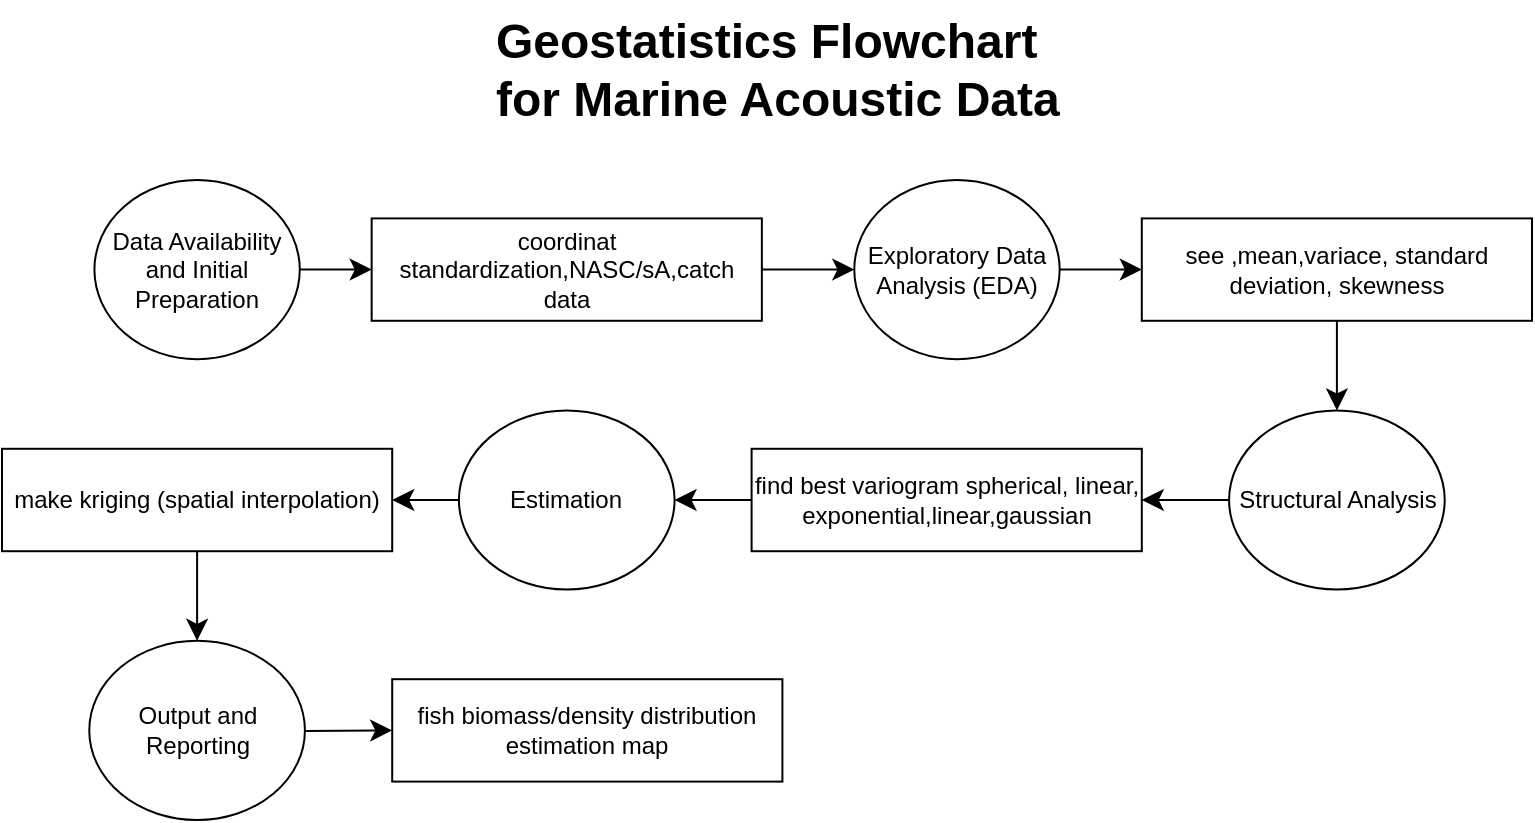 <mxfile version="27.0.6">
  <diagram name="Page-1" id="pyWUfLzprs8-RjYu1XeS">
    <mxGraphModel dx="853" dy="965" grid="1" gridSize="10" guides="1" tooltips="1" connect="1" arrows="1" fold="1" page="1" pageScale="1" pageWidth="850" pageHeight="1100" math="0" shadow="0">
      <root>
        <mxCell id="0" />
        <mxCell id="1" parent="0" />
        <mxCell id="pqe-dq7FHGTc8bpuQqQO-1" value="&lt;h1 style=&quot;margin-top: 0px;&quot;&gt;Geostatistics Flowchart for Marine Acoustic Data&lt;/h1&gt;" style="text;html=1;whiteSpace=wrap;overflow=hidden;rounded=0;" parent="1" vertex="1">
          <mxGeometry x="300" y="10" width="290" height="60" as="geometry" />
        </mxCell>
        <mxCell id="LkquOEXud1LDpQ07gLJA-24" value="" style="group" vertex="1" connectable="0" parent="1">
          <mxGeometry x="55" y="100" width="765" height="320" as="geometry" />
        </mxCell>
        <mxCell id="LkquOEXud1LDpQ07gLJA-17" value="make kriging (spatial interpolation)" style="whiteSpace=wrap;html=1;" vertex="1" parent="LkquOEXud1LDpQ07gLJA-24">
          <mxGeometry y="134.4" width="195.101" height="51.2" as="geometry" />
        </mxCell>
        <mxCell id="LkquOEXud1LDpQ07gLJA-23" value="" style="group" vertex="1" connectable="0" parent="LkquOEXud1LDpQ07gLJA-24">
          <mxGeometry x="43.641" width="721.359" height="320" as="geometry" />
        </mxCell>
        <mxCell id="LkquOEXud1LDpQ07gLJA-3" value="" style="edgeStyle=none;curved=1;rounded=0;orthogonalLoop=1;jettySize=auto;html=1;fontSize=12;startSize=8;endSize=8;" edge="1" parent="LkquOEXud1LDpQ07gLJA-23" source="LkquOEXud1LDpQ07gLJA-1" target="LkquOEXud1LDpQ07gLJA-2">
          <mxGeometry relative="1" as="geometry" />
        </mxCell>
        <mxCell id="LkquOEXud1LDpQ07gLJA-1" value="Data Availability and Initial Preparation" style="ellipse;whiteSpace=wrap;html=1;" vertex="1" parent="LkquOEXud1LDpQ07gLJA-23">
          <mxGeometry x="2.567" width="102.685" height="89.6" as="geometry" />
        </mxCell>
        <mxCell id="LkquOEXud1LDpQ07gLJA-6" value="" style="edgeStyle=none;curved=1;rounded=0;orthogonalLoop=1;jettySize=auto;html=1;fontSize=12;startSize=8;endSize=8;" edge="1" parent="LkquOEXud1LDpQ07gLJA-23" source="LkquOEXud1LDpQ07gLJA-2" target="LkquOEXud1LDpQ07gLJA-5">
          <mxGeometry relative="1" as="geometry" />
        </mxCell>
        <mxCell id="LkquOEXud1LDpQ07gLJA-2" value="coordinat standardization,NASC/sA,catch data" style="whiteSpace=wrap;html=1;" vertex="1" parent="LkquOEXud1LDpQ07gLJA-23">
          <mxGeometry x="141.191" y="19.2" width="195.101" height="51.2" as="geometry" />
        </mxCell>
        <mxCell id="LkquOEXud1LDpQ07gLJA-9" value="" style="edgeStyle=none;curved=1;rounded=0;orthogonalLoop=1;jettySize=auto;html=1;fontSize=12;startSize=8;endSize=8;" edge="1" parent="LkquOEXud1LDpQ07gLJA-23" source="LkquOEXud1LDpQ07gLJA-5" target="LkquOEXud1LDpQ07gLJA-7">
          <mxGeometry relative="1" as="geometry" />
        </mxCell>
        <mxCell id="LkquOEXud1LDpQ07gLJA-5" value="Exploratory Data Analysis (EDA)" style="ellipse;whiteSpace=wrap;html=1;" vertex="1" parent="LkquOEXud1LDpQ07gLJA-23">
          <mxGeometry x="382.5" width="102.685" height="89.6" as="geometry" />
        </mxCell>
        <mxCell id="LkquOEXud1LDpQ07gLJA-11" value="" style="edgeStyle=none;curved=1;rounded=0;orthogonalLoop=1;jettySize=auto;html=1;fontSize=12;startSize=8;endSize=8;" edge="1" parent="LkquOEXud1LDpQ07gLJA-23" source="LkquOEXud1LDpQ07gLJA-7" target="LkquOEXud1LDpQ07gLJA-10">
          <mxGeometry relative="1" as="geometry" />
        </mxCell>
        <mxCell id="LkquOEXud1LDpQ07gLJA-7" value="see ,mean,variace, standard deviation, skewness" style="whiteSpace=wrap;html=1;" vertex="1" parent="LkquOEXud1LDpQ07gLJA-23">
          <mxGeometry x="526.258" y="19.2" width="195.101" height="51.2" as="geometry" />
        </mxCell>
        <mxCell id="LkquOEXud1LDpQ07gLJA-14" value="" style="edgeStyle=none;curved=1;rounded=0;orthogonalLoop=1;jettySize=auto;html=1;fontSize=12;startSize=8;endSize=8;" edge="1" parent="LkquOEXud1LDpQ07gLJA-23" source="LkquOEXud1LDpQ07gLJA-10" target="LkquOEXud1LDpQ07gLJA-13">
          <mxGeometry relative="1" as="geometry" />
        </mxCell>
        <mxCell id="LkquOEXud1LDpQ07gLJA-10" value="Structural Analysis" style="ellipse;whiteSpace=wrap;html=1;" vertex="1" parent="LkquOEXud1LDpQ07gLJA-23">
          <mxGeometry x="569.899" y="115.2" width="107.819" height="89.6" as="geometry" />
        </mxCell>
        <mxCell id="LkquOEXud1LDpQ07gLJA-16" value="" style="edgeStyle=none;curved=1;rounded=0;orthogonalLoop=1;jettySize=auto;html=1;fontSize=12;startSize=8;endSize=8;" edge="1" parent="LkquOEXud1LDpQ07gLJA-23" source="LkquOEXud1LDpQ07gLJA-13" target="LkquOEXud1LDpQ07gLJA-15">
          <mxGeometry relative="1" as="geometry" />
        </mxCell>
        <mxCell id="LkquOEXud1LDpQ07gLJA-13" value="find best variogram spherical, linear, exponential,linear,gaussian" style="whiteSpace=wrap;html=1;" vertex="1" parent="LkquOEXud1LDpQ07gLJA-23">
          <mxGeometry x="331.158" y="134.4" width="195.101" height="51.2" as="geometry" />
        </mxCell>
        <mxCell id="LkquOEXud1LDpQ07gLJA-15" value="Estimation" style="ellipse;whiteSpace=wrap;html=1;" vertex="1" parent="LkquOEXud1LDpQ07gLJA-23">
          <mxGeometry x="184.832" y="115.2" width="107.819" height="89.6" as="geometry" />
        </mxCell>
        <mxCell id="LkquOEXud1LDpQ07gLJA-21" value="" style="edgeStyle=none;curved=1;rounded=0;orthogonalLoop=1;jettySize=auto;html=1;fontSize=12;startSize=8;endSize=8;" edge="1" parent="LkquOEXud1LDpQ07gLJA-23" source="LkquOEXud1LDpQ07gLJA-19" target="LkquOEXud1LDpQ07gLJA-20">
          <mxGeometry relative="1" as="geometry" />
        </mxCell>
        <mxCell id="LkquOEXud1LDpQ07gLJA-19" value="Output and Reporting" style="ellipse;whiteSpace=wrap;html=1;" vertex="1" parent="LkquOEXud1LDpQ07gLJA-23">
          <mxGeometry y="230.4" width="107.819" height="89.6" as="geometry" />
        </mxCell>
        <mxCell id="LkquOEXud1LDpQ07gLJA-20" value="&lt;p&gt;fish biomass/density distribution estimation map&lt;/p&gt;" style="whiteSpace=wrap;html=1;" vertex="1" parent="LkquOEXud1LDpQ07gLJA-23">
          <mxGeometry x="151.46" y="249.6" width="195.101" height="51.2" as="geometry" />
        </mxCell>
        <mxCell id="LkquOEXud1LDpQ07gLJA-18" value="" style="edgeStyle=none;curved=1;rounded=0;orthogonalLoop=1;jettySize=auto;html=1;fontSize=12;startSize=8;endSize=8;" edge="1" parent="LkquOEXud1LDpQ07gLJA-24" source="LkquOEXud1LDpQ07gLJA-15" target="LkquOEXud1LDpQ07gLJA-17">
          <mxGeometry relative="1" as="geometry" />
        </mxCell>
        <mxCell id="LkquOEXud1LDpQ07gLJA-22" value="" style="edgeStyle=none;curved=1;rounded=0;orthogonalLoop=1;jettySize=auto;html=1;fontSize=12;startSize=8;endSize=8;" edge="1" parent="LkquOEXud1LDpQ07gLJA-24" source="LkquOEXud1LDpQ07gLJA-17" target="LkquOEXud1LDpQ07gLJA-19">
          <mxGeometry relative="1" as="geometry" />
        </mxCell>
      </root>
    </mxGraphModel>
  </diagram>
</mxfile>
